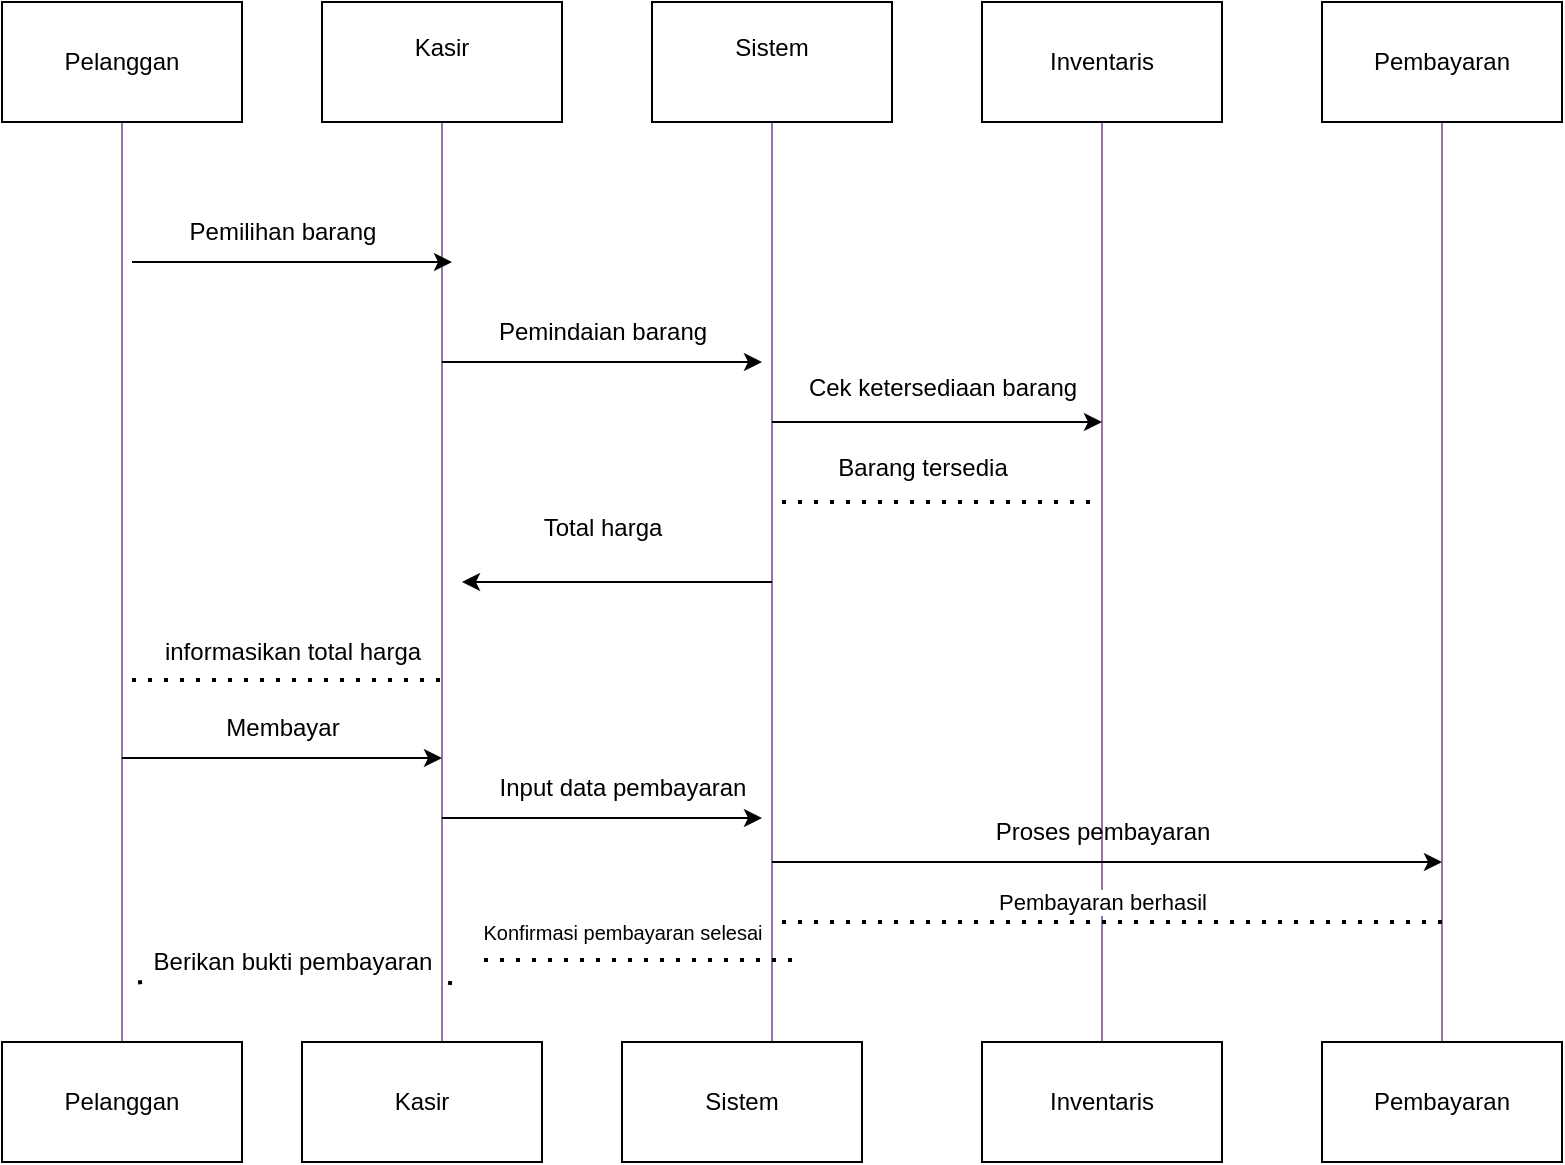 <mxfile version="24.7.16" pages="2">
  <diagram name="Page-1" id="AzX5AvPN5hzcCzk6N25i">
    <mxGraphModel grid="1" page="1" gridSize="10" guides="1" tooltips="1" connect="1" arrows="1" fold="1" pageScale="1" pageWidth="850" pageHeight="1100" math="0" shadow="0">
      <root>
        <mxCell id="0" />
        <mxCell id="1" parent="0" />
        <mxCell id="HLNscKULhkaK0ZpzKJ-t-14" value="" style="edgeStyle=orthogonalEdgeStyle;rounded=0;orthogonalLoop=1;jettySize=auto;html=1;fillColor=#e1d5e7;strokeColor=#9673a6;" edge="1" parent="1" source="HLNscKULhkaK0ZpzKJ-t-2">
          <mxGeometry relative="1" as="geometry">
            <mxPoint x="260" y="620" as="targetPoint" />
          </mxGeometry>
        </mxCell>
        <mxCell id="HLNscKULhkaK0ZpzKJ-t-2" value="Kasir&lt;div&gt;&lt;br&gt;&lt;/div&gt;" style="rounded=0;whiteSpace=wrap;html=1;" vertex="1" parent="1">
          <mxGeometry x="200" y="70" width="120" height="60" as="geometry" />
        </mxCell>
        <mxCell id="HLNscKULhkaK0ZpzKJ-t-16" value="" style="edgeStyle=orthogonalEdgeStyle;rounded=0;orthogonalLoop=1;jettySize=auto;html=1;fillColor=#e1d5e7;strokeColor=#9673a6;" edge="1" parent="1" source="HLNscKULhkaK0ZpzKJ-t-3">
          <mxGeometry relative="1" as="geometry">
            <mxPoint x="425" y="620" as="targetPoint" />
          </mxGeometry>
        </mxCell>
        <mxCell id="HLNscKULhkaK0ZpzKJ-t-3" value="Sistem&lt;div&gt;&lt;br&gt;&lt;/div&gt;" style="rounded=0;whiteSpace=wrap;html=1;" vertex="1" parent="1">
          <mxGeometry x="365" y="70" width="120" height="60" as="geometry" />
        </mxCell>
        <mxCell id="HLNscKULhkaK0ZpzKJ-t-18" value="" style="edgeStyle=orthogonalEdgeStyle;rounded=0;orthogonalLoop=1;jettySize=auto;html=1;fillColor=#e1d5e7;strokeColor=#9673a6;" edge="1" parent="1" source="HLNscKULhkaK0ZpzKJ-t-4">
          <mxGeometry relative="1" as="geometry">
            <mxPoint x="590" y="630" as="targetPoint" />
          </mxGeometry>
        </mxCell>
        <mxCell id="HLNscKULhkaK0ZpzKJ-t-4" value="Inventaris" style="rounded=0;whiteSpace=wrap;html=1;" vertex="1" parent="1">
          <mxGeometry x="530" y="70" width="120" height="60" as="geometry" />
        </mxCell>
        <mxCell id="HLNscKULhkaK0ZpzKJ-t-20" value="" style="edgeStyle=orthogonalEdgeStyle;rounded=0;orthogonalLoop=1;jettySize=auto;html=1;fillColor=#e1d5e7;strokeColor=#9673a6;" edge="1" parent="1" source="HLNscKULhkaK0ZpzKJ-t-5">
          <mxGeometry relative="1" as="geometry">
            <mxPoint x="760" y="610" as="targetPoint" />
          </mxGeometry>
        </mxCell>
        <mxCell id="HLNscKULhkaK0ZpzKJ-t-5" value="Pembayaran" style="rounded=0;whiteSpace=wrap;html=1;" vertex="1" parent="1">
          <mxGeometry x="700" y="70" width="120" height="60" as="geometry" />
        </mxCell>
        <mxCell id="HLNscKULhkaK0ZpzKJ-t-12" value="" style="edgeStyle=orthogonalEdgeStyle;rounded=0;orthogonalLoop=1;jettySize=auto;html=1;fillColor=#e1d5e7;strokeColor=#9673a6;" edge="1" parent="1" source="HLNscKULhkaK0ZpzKJ-t-1">
          <mxGeometry relative="1" as="geometry">
            <mxPoint x="100" y="620" as="targetPoint" />
          </mxGeometry>
        </mxCell>
        <mxCell id="HLNscKULhkaK0ZpzKJ-t-1" value="Pelanggan" style="rounded=0;whiteSpace=wrap;html=1;" vertex="1" parent="1">
          <mxGeometry x="40" y="70" width="120" height="60" as="geometry" />
        </mxCell>
        <mxCell id="HLNscKULhkaK0ZpzKJ-t-6" value="Pelanggan" style="whiteSpace=wrap;html=1;" vertex="1" parent="1">
          <mxGeometry x="40" y="590" width="120" height="60" as="geometry" />
        </mxCell>
        <mxCell id="HLNscKULhkaK0ZpzKJ-t-7" value="Kasir" style="whiteSpace=wrap;html=1;" vertex="1" parent="1">
          <mxGeometry x="190" y="590" width="120" height="60" as="geometry" />
        </mxCell>
        <mxCell id="HLNscKULhkaK0ZpzKJ-t-8" value="Sistem" style="whiteSpace=wrap;html=1;" vertex="1" parent="1">
          <mxGeometry x="350" y="590" width="120" height="60" as="geometry" />
        </mxCell>
        <mxCell id="HLNscKULhkaK0ZpzKJ-t-9" value="Inventaris" style="whiteSpace=wrap;html=1;" vertex="1" parent="1">
          <mxGeometry x="530" y="590" width="120" height="60" as="geometry" />
        </mxCell>
        <mxCell id="HLNscKULhkaK0ZpzKJ-t-10" value="Pembayaran" style="whiteSpace=wrap;html=1;" vertex="1" parent="1">
          <mxGeometry x="700" y="590" width="120" height="60" as="geometry" />
        </mxCell>
        <mxCell id="HLNscKULhkaK0ZpzKJ-t-22" value="" style="endArrow=classic;html=1;rounded=0;" edge="1" parent="1">
          <mxGeometry width="50" height="50" relative="1" as="geometry">
            <mxPoint x="105" y="200" as="sourcePoint" />
            <mxPoint x="265" y="200" as="targetPoint" />
            <Array as="points" />
          </mxGeometry>
        </mxCell>
        <mxCell id="HLNscKULhkaK0ZpzKJ-t-23" value="Pemilihan barang" style="text;html=1;align=center;verticalAlign=middle;resizable=0;points=[];autosize=1;strokeColor=none;fillColor=none;" vertex="1" parent="1">
          <mxGeometry x="120" y="170" width="120" height="30" as="geometry" />
        </mxCell>
        <mxCell id="HLNscKULhkaK0ZpzKJ-t-24" value="" style="endArrow=none;dashed=1;html=1;dashPattern=1 3;strokeWidth=2;rounded=0;" edge="1" parent="1">
          <mxGeometry width="50" height="50" relative="1" as="geometry">
            <mxPoint x="105" y="409" as="sourcePoint" />
            <mxPoint x="265" y="409" as="targetPoint" />
          </mxGeometry>
        </mxCell>
        <mxCell id="HLNscKULhkaK0ZpzKJ-t-25" value="informasikan total harga" style="text;html=1;align=center;verticalAlign=middle;resizable=0;points=[];autosize=1;strokeColor=none;fillColor=none;" vertex="1" parent="1">
          <mxGeometry x="110" y="380" width="150" height="30" as="geometry" />
        </mxCell>
        <mxCell id="HLNscKULhkaK0ZpzKJ-t-26" value="" style="endArrow=classic;html=1;rounded=0;" edge="1" parent="1">
          <mxGeometry width="50" height="50" relative="1" as="geometry">
            <mxPoint x="100" y="448" as="sourcePoint" />
            <mxPoint x="260" y="448" as="targetPoint" />
          </mxGeometry>
        </mxCell>
        <mxCell id="HLNscKULhkaK0ZpzKJ-t-27" value="Membayar" style="text;html=1;align=center;verticalAlign=middle;resizable=0;points=[];autosize=1;strokeColor=none;fillColor=none;" vertex="1" parent="1">
          <mxGeometry x="140" y="418" width="80" height="30" as="geometry" />
        </mxCell>
        <mxCell id="HLNscKULhkaK0ZpzKJ-t-28" value="" style="endArrow=none;dashed=1;html=1;dashPattern=1 3;strokeWidth=2;rounded=0;" edge="1" parent="1" source="HLNscKULhkaK0ZpzKJ-t-29">
          <mxGeometry width="50" height="50" relative="1" as="geometry">
            <mxPoint x="110" y="560" as="sourcePoint" />
            <mxPoint x="260" y="560" as="targetPoint" />
          </mxGeometry>
        </mxCell>
        <mxCell id="HLNscKULhkaK0ZpzKJ-t-31" value="" style="endArrow=classic;html=1;rounded=0;" edge="1" parent="1">
          <mxGeometry width="50" height="50" relative="1" as="geometry">
            <mxPoint x="260" y="250" as="sourcePoint" />
            <mxPoint x="420" y="250" as="targetPoint" />
          </mxGeometry>
        </mxCell>
        <mxCell id="HLNscKULhkaK0ZpzKJ-t-32" value="Pemindaian barang" style="text;html=1;align=center;verticalAlign=middle;resizable=0;points=[];autosize=1;strokeColor=none;fillColor=none;" vertex="1" parent="1">
          <mxGeometry x="275" y="220" width="130" height="30" as="geometry" />
        </mxCell>
        <mxCell id="HLNscKULhkaK0ZpzKJ-t-33" value="" style="endArrow=classic;html=1;rounded=0;" edge="1" parent="1">
          <mxGeometry width="50" height="50" relative="1" as="geometry">
            <mxPoint x="425" y="360" as="sourcePoint" />
            <mxPoint x="270" y="360" as="targetPoint" />
          </mxGeometry>
        </mxCell>
        <mxCell id="HLNscKULhkaK0ZpzKJ-t-36" value="Total harga" style="text;html=1;align=center;verticalAlign=middle;resizable=0;points=[];autosize=1;strokeColor=none;fillColor=none;" vertex="1" parent="1">
          <mxGeometry x="300" y="318" width="80" height="30" as="geometry" />
        </mxCell>
        <mxCell id="HLNscKULhkaK0ZpzKJ-t-37" value="" style="endArrow=classic;html=1;rounded=0;" edge="1" parent="1">
          <mxGeometry width="50" height="50" relative="1" as="geometry">
            <mxPoint x="260" y="478" as="sourcePoint" />
            <mxPoint x="420" y="478" as="targetPoint" />
          </mxGeometry>
        </mxCell>
        <mxCell id="HLNscKULhkaK0ZpzKJ-t-38" value="Input data pembayaran" style="text;html=1;align=center;verticalAlign=middle;resizable=0;points=[];autosize=1;strokeColor=none;fillColor=none;" vertex="1" parent="1">
          <mxGeometry x="275" y="448" width="150" height="30" as="geometry" />
        </mxCell>
        <mxCell id="HLNscKULhkaK0ZpzKJ-t-41" value="" style="endArrow=none;dashed=1;html=1;dashPattern=1 3;strokeWidth=2;rounded=0;" edge="1" parent="1">
          <mxGeometry width="50" height="50" relative="1" as="geometry">
            <mxPoint x="435" y="549" as="sourcePoint" />
            <mxPoint x="275" y="549" as="targetPoint" />
          </mxGeometry>
        </mxCell>
        <mxCell id="HLNscKULhkaK0ZpzKJ-t-42" value="Konfirmasi pembayaran selesai" style="text;html=1;align=center;verticalAlign=middle;resizable=0;points=[];autosize=1;strokeColor=none;fillColor=none;fontSize=10;" vertex="1" parent="1">
          <mxGeometry x="270" y="520" width="160" height="30" as="geometry" />
        </mxCell>
        <mxCell id="HLNscKULhkaK0ZpzKJ-t-43" value="" style="endArrow=classic;html=1;rounded=0;" edge="1" parent="1">
          <mxGeometry width="50" height="50" relative="1" as="geometry">
            <mxPoint x="425" y="280" as="sourcePoint" />
            <mxPoint x="590" y="280" as="targetPoint" />
          </mxGeometry>
        </mxCell>
        <mxCell id="HLNscKULhkaK0ZpzKJ-t-44" value="Cek ketersediaan barang" style="text;html=1;align=center;verticalAlign=middle;resizable=0;points=[];autosize=1;strokeColor=none;fillColor=none;" vertex="1" parent="1">
          <mxGeometry x="430" y="248" width="160" height="30" as="geometry" />
        </mxCell>
        <mxCell id="HLNscKULhkaK0ZpzKJ-t-45" value="" style="endArrow=none;dashed=1;html=1;dashPattern=1 3;strokeWidth=2;rounded=0;" edge="1" parent="1">
          <mxGeometry width="50" height="50" relative="1" as="geometry">
            <mxPoint x="430" y="320" as="sourcePoint" />
            <mxPoint x="590" y="320" as="targetPoint" />
          </mxGeometry>
        </mxCell>
        <mxCell id="HLNscKULhkaK0ZpzKJ-t-46" value="Barang tersedia" style="text;html=1;align=center;verticalAlign=middle;resizable=0;points=[];autosize=1;strokeColor=none;fillColor=none;" vertex="1" parent="1">
          <mxGeometry x="445" y="288" width="110" height="30" as="geometry" />
        </mxCell>
        <mxCell id="HLNscKULhkaK0ZpzKJ-t-48" value="" style="endArrow=classic;html=1;rounded=0;" edge="1" parent="1">
          <mxGeometry width="50" height="50" relative="1" as="geometry">
            <mxPoint x="425" y="500" as="sourcePoint" />
            <mxPoint x="760" y="500" as="targetPoint" />
          </mxGeometry>
        </mxCell>
        <mxCell id="HLNscKULhkaK0ZpzKJ-t-49" value="Proses pembayaran" style="text;html=1;align=center;verticalAlign=middle;resizable=0;points=[];autosize=1;strokeColor=none;fillColor=none;" vertex="1" parent="1">
          <mxGeometry x="525" y="470" width="130" height="30" as="geometry" />
        </mxCell>
        <mxCell id="HLNscKULhkaK0ZpzKJ-t-50" value="" style="endArrow=none;dashed=1;html=1;dashPattern=1 3;strokeWidth=2;rounded=0;" edge="1" parent="1" target="HLNscKULhkaK0ZpzKJ-t-29">
          <mxGeometry width="50" height="50" relative="1" as="geometry">
            <mxPoint x="110" y="560" as="sourcePoint" />
            <mxPoint x="260" y="560" as="targetPoint" />
          </mxGeometry>
        </mxCell>
        <mxCell id="HLNscKULhkaK0ZpzKJ-t-29" value="Berikan bukti pembayaran" style="text;html=1;align=center;verticalAlign=middle;resizable=0;points=[];autosize=1;strokeColor=none;fillColor=none;" vertex="1" parent="1">
          <mxGeometry x="105" y="535" width="160" height="30" as="geometry" />
        </mxCell>
        <mxCell id="HLNscKULhkaK0ZpzKJ-t-54" value="" style="endArrow=none;dashed=1;html=1;dashPattern=1 3;strokeWidth=2;rounded=0;exitX=1;exitY=0.167;exitDx=0;exitDy=0;exitPerimeter=0;" edge="1" parent="1">
          <mxGeometry width="50" height="50" relative="1" as="geometry">
            <mxPoint x="430" y="530.01" as="sourcePoint" />
            <mxPoint x="760" y="530" as="targetPoint" />
          </mxGeometry>
        </mxCell>
        <mxCell id="HLNscKULhkaK0ZpzKJ-t-55" value="Pembayaran berhasil" style="edgeLabel;html=1;align=center;verticalAlign=middle;resizable=0;points=[];" connectable="0" vertex="1" parent="HLNscKULhkaK0ZpzKJ-t-54">
          <mxGeometry x="-0.006" y="1" relative="1" as="geometry">
            <mxPoint x="-4" y="-9" as="offset" />
          </mxGeometry>
        </mxCell>
      </root>
    </mxGraphModel>
  </diagram>
  <diagram id="5q36BVxQVovmPfTbMMGV" name="Page-2">
    <mxGraphModel grid="1" page="1" gridSize="10" guides="1" tooltips="1" connect="1" arrows="1" fold="1" pageScale="1" pageWidth="850" pageHeight="1100" math="0" shadow="0">
      <root>
        <mxCell id="0" />
        <mxCell id="1" parent="0" />
        <mxCell id="WlOory8ctdRQyoiYHGZU-1" value="Pelanggan" style="shape=umlActor;verticalLabelPosition=bottom;verticalAlign=top;html=1;outlineConnect=0;" vertex="1" parent="1">
          <mxGeometry x="40" y="70" width="30" height="60" as="geometry" />
        </mxCell>
        <mxCell id="WlOory8ctdRQyoiYHGZU-2" value="Kasir" style="shape=umlActor;verticalLabelPosition=bottom;verticalAlign=top;html=1;outlineConnect=0;" vertex="1" parent="1">
          <mxGeometry x="40" y="330" width="30" height="60" as="geometry" />
        </mxCell>
        <mxCell id="WlOory8ctdRQyoiYHGZU-3" value="Manager" style="shape=umlActor;verticalLabelPosition=bottom;verticalAlign=top;html=1;outlineConnect=0;" vertex="1" parent="1">
          <mxGeometry x="40" y="560" width="30" height="60" as="geometry" />
        </mxCell>
        <mxCell id="WlOory8ctdRQyoiYHGZU-4" value="Memilih produk" style="ellipse;whiteSpace=wrap;html=1;" vertex="1" parent="1">
          <mxGeometry x="240" y="40" width="120" height="80" as="geometry" />
        </mxCell>
        <mxCell id="WlOory8ctdRQyoiYHGZU-5" value="Melakukan pembayaran" style="ellipse;whiteSpace=wrap;html=1;" vertex="1" parent="1">
          <mxGeometry x="240" y="140" width="120" height="80" as="geometry" />
        </mxCell>
        <mxCell id="WlOory8ctdRQyoiYHGZU-6" value="Memproses&lt;div&gt;&amp;nbsp;transaksi&lt;/div&gt;" style="ellipse;whiteSpace=wrap;html=1;" vertex="1" parent="1">
          <mxGeometry x="240" y="280" width="120" height="80" as="geometry" />
        </mxCell>
        <mxCell id="WlOory8ctdRQyoiYHGZU-7" value="Memeriksa ketersediaan produk" style="ellipse;whiteSpace=wrap;html=1;" vertex="1" parent="1">
          <mxGeometry x="240" y="370" width="120" height="80" as="geometry" />
        </mxCell>
        <mxCell id="WlOory8ctdRQyoiYHGZU-8" value="Mengelola&lt;div&gt;&amp;nbsp;inventoris&lt;/div&gt;" style="ellipse;whiteSpace=wrap;html=1;" vertex="1" parent="1">
          <mxGeometry x="240" y="520" width="120" height="80" as="geometry" />
        </mxCell>
        <mxCell id="WlOory8ctdRQyoiYHGZU-9" value="Melihat&amp;nbsp;&lt;div&gt;laporan penjualan&lt;/div&gt;" style="ellipse;whiteSpace=wrap;html=1;" vertex="1" parent="1">
          <mxGeometry x="240" y="620" width="120" height="80" as="geometry" />
        </mxCell>
        <mxCell id="WlOory8ctdRQyoiYHGZU-10" value="" style="endArrow=none;html=1;rounded=0;entryX=0.058;entryY=0.463;entryDx=0;entryDy=0;entryPerimeter=0;" edge="1" parent="1" target="WlOory8ctdRQyoiYHGZU-4">
          <mxGeometry width="50" height="50" relative="1" as="geometry">
            <mxPoint x="90" y="105" as="sourcePoint" />
            <mxPoint x="140" y="55" as="targetPoint" />
          </mxGeometry>
        </mxCell>
        <mxCell id="YI4cpvmHOl9lcFQVLreu-1" value="" style="endArrow=none;html=1;rounded=0;entryX=0.042;entryY=0.588;entryDx=0;entryDy=0;entryPerimeter=0;" edge="1" parent="1" target="WlOory8ctdRQyoiYHGZU-5">
          <mxGeometry width="50" height="50" relative="1" as="geometry">
            <mxPoint x="90" y="105" as="sourcePoint" />
            <mxPoint x="140" y="55" as="targetPoint" />
          </mxGeometry>
        </mxCell>
        <mxCell id="YI4cpvmHOl9lcFQVLreu-2" value="" style="endArrow=none;html=1;rounded=0;entryX=0;entryY=0.5;entryDx=0;entryDy=0;" edge="1" parent="1" target="WlOory8ctdRQyoiYHGZU-6">
          <mxGeometry width="50" height="50" relative="1" as="geometry">
            <mxPoint x="80" y="360" as="sourcePoint" />
            <mxPoint x="130" y="310" as="targetPoint" />
          </mxGeometry>
        </mxCell>
        <mxCell id="YI4cpvmHOl9lcFQVLreu-3" value="" style="endArrow=none;html=1;rounded=0;entryX=0;entryY=0.5;entryDx=0;entryDy=0;" edge="1" parent="1" target="WlOory8ctdRQyoiYHGZU-7">
          <mxGeometry width="50" height="50" relative="1" as="geometry">
            <mxPoint x="80" y="360" as="sourcePoint" />
            <mxPoint x="130" y="310" as="targetPoint" />
          </mxGeometry>
        </mxCell>
        <mxCell id="YI4cpvmHOl9lcFQVLreu-4" value="" style="endArrow=none;html=1;rounded=0;entryX=0;entryY=0.5;entryDx=0;entryDy=0;" edge="1" parent="1" target="WlOory8ctdRQyoiYHGZU-8">
          <mxGeometry width="50" height="50" relative="1" as="geometry">
            <mxPoint x="90" y="600" as="sourcePoint" />
            <mxPoint x="140" y="550" as="targetPoint" />
          </mxGeometry>
        </mxCell>
        <mxCell id="YI4cpvmHOl9lcFQVLreu-5" value="" style="endArrow=none;html=1;rounded=0;entryX=0;entryY=0.375;entryDx=0;entryDy=0;entryPerimeter=0;" edge="1" parent="1" target="WlOory8ctdRQyoiYHGZU-9">
          <mxGeometry width="50" height="50" relative="1" as="geometry">
            <mxPoint x="90" y="600" as="sourcePoint" />
            <mxPoint x="140" y="550" as="targetPoint" />
          </mxGeometry>
        </mxCell>
      </root>
    </mxGraphModel>
  </diagram>
</mxfile>
